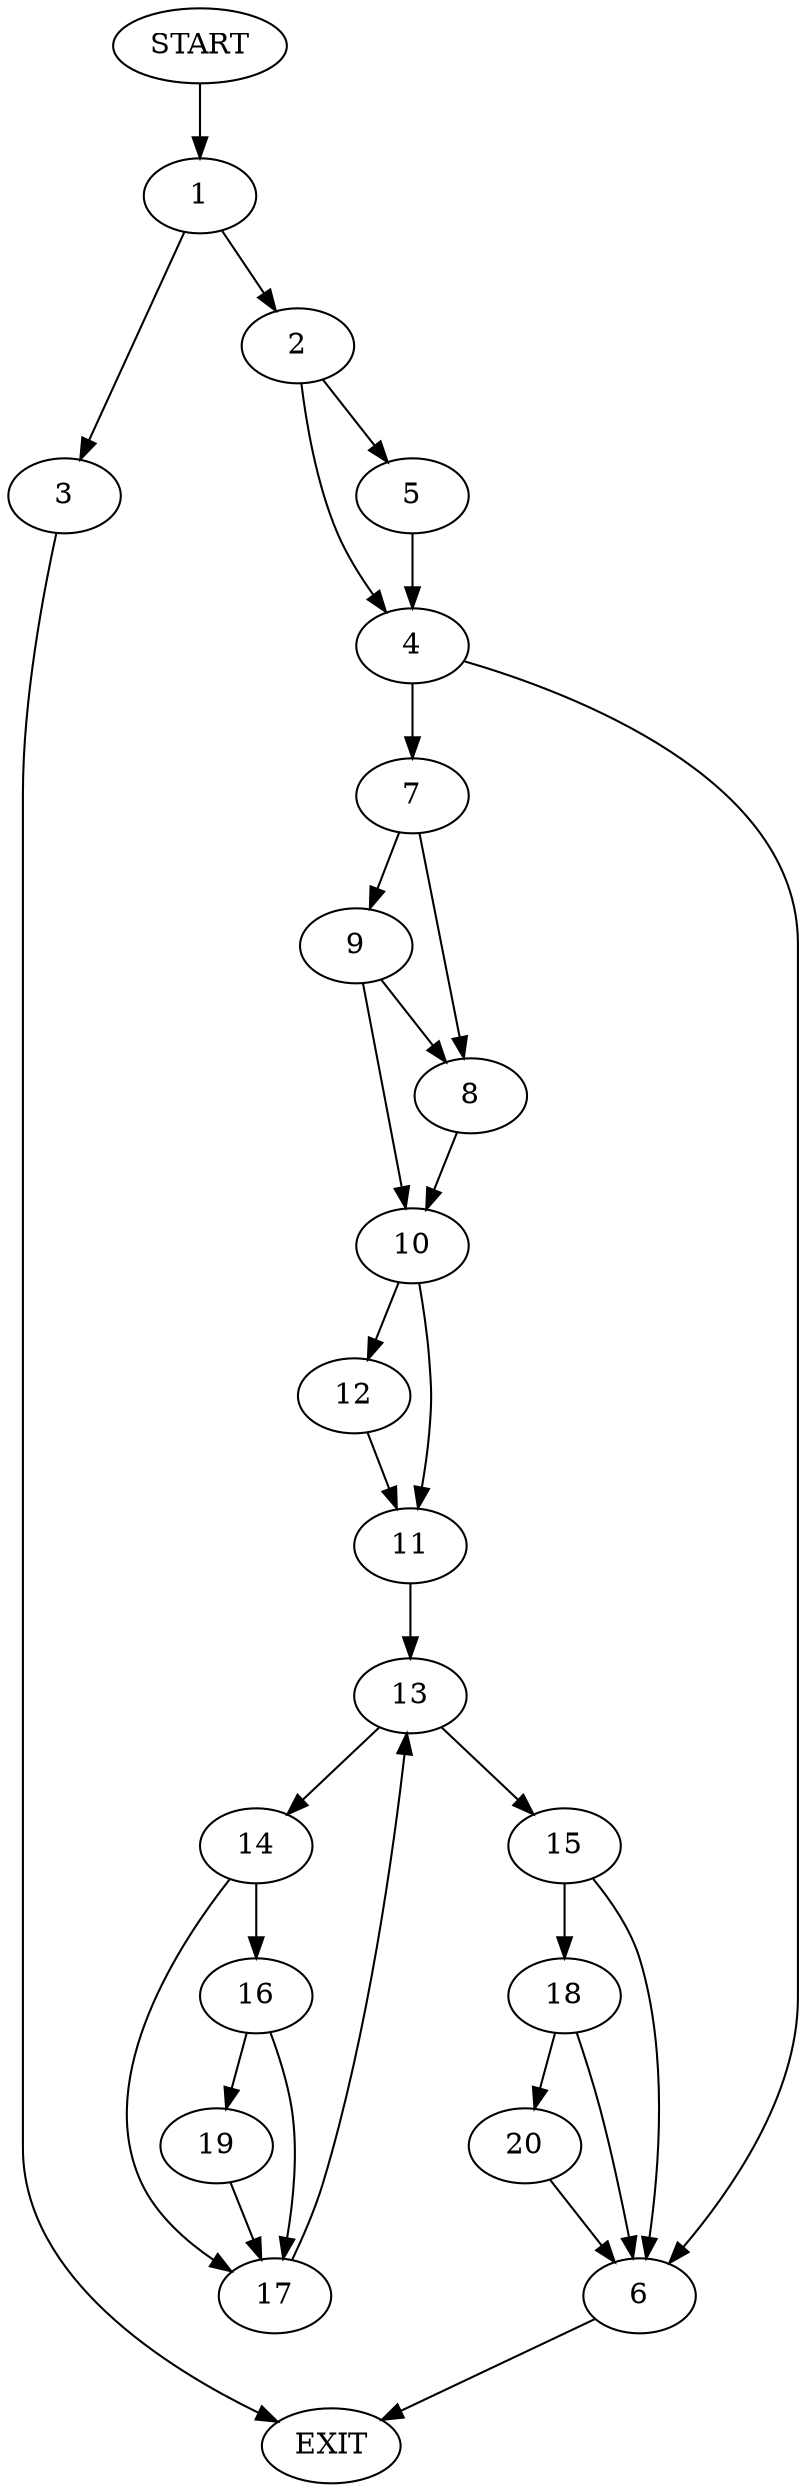 digraph {
0 [label="START"]
21 [label="EXIT"]
0 -> 1
1 -> 2
1 -> 3
3 -> 21
2 -> 4
2 -> 5
5 -> 4
4 -> 6
4 -> 7
6 -> 21
7 -> 8
7 -> 9
8 -> 10
9 -> 8
9 -> 10
10 -> 11
10 -> 12
11 -> 13
12 -> 11
13 -> 14
13 -> 15
14 -> 16
14 -> 17
15 -> 6
15 -> 18
16 -> 19
16 -> 17
17 -> 13
19 -> 17
18 -> 6
18 -> 20
20 -> 6
}
